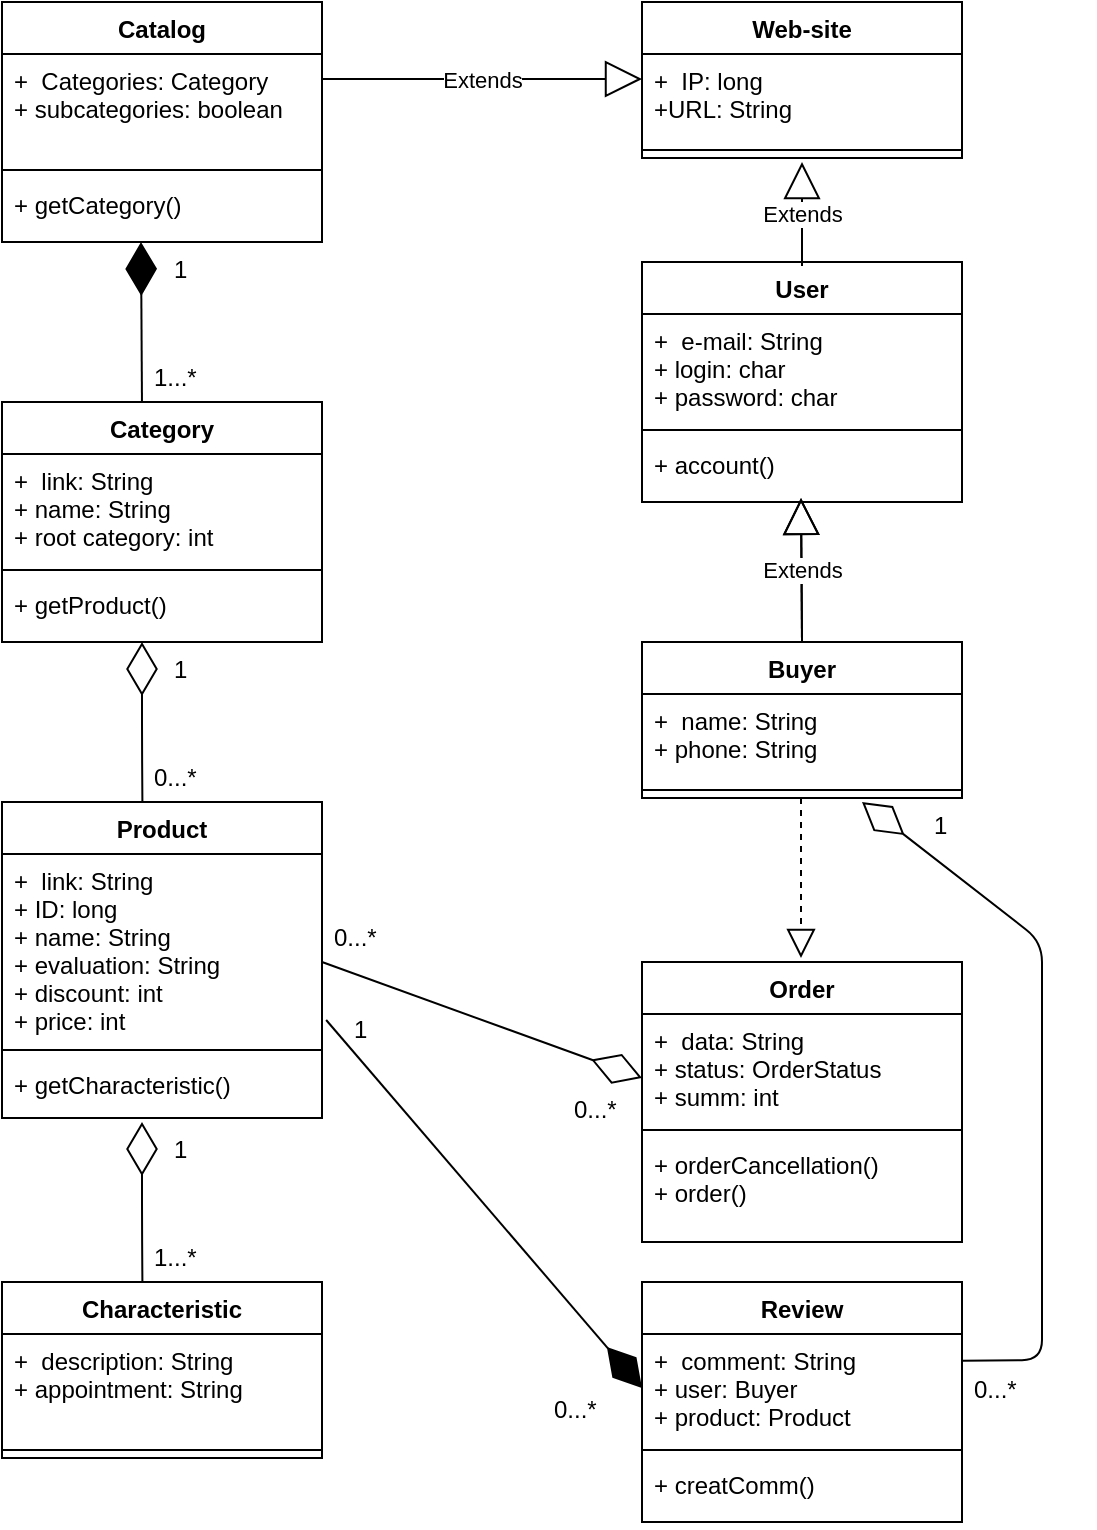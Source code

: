 <mxfile version="13.9.9" type="device"><diagram id="C5RBs43oDa-KdzZeNtuy" name="Page-1"><mxGraphModel dx="832" dy="990" grid="1" gridSize="10" guides="1" tooltips="1" connect="1" arrows="1" fold="1" page="1" pageScale="1" pageWidth="827" pageHeight="1169" math="0" shadow="0"><root><mxCell id="WIyWlLk6GJQsqaUBKTNV-0"/><mxCell id="WIyWlLk6GJQsqaUBKTNV-1" parent="WIyWlLk6GJQsqaUBKTNV-0"/><mxCell id="Lf8ODpUpWo83VYAqnGWF-0" value="Web-site" style="swimlane;fontStyle=1;align=center;verticalAlign=top;childLayout=stackLayout;horizontal=1;startSize=26;horizontalStack=0;resizeParent=1;resizeParentMax=0;resizeLast=0;collapsible=1;marginBottom=0;" vertex="1" parent="WIyWlLk6GJQsqaUBKTNV-1"><mxGeometry x="450" y="80" width="160" height="78" as="geometry"/></mxCell><mxCell id="Lf8ODpUpWo83VYAqnGWF-1" value="+  IP: long&#10;+URL: String" style="text;strokeColor=none;fillColor=none;align=left;verticalAlign=top;spacingLeft=4;spacingRight=4;overflow=hidden;rotatable=0;points=[[0,0.5],[1,0.5]];portConstraint=eastwest;" vertex="1" parent="Lf8ODpUpWo83VYAqnGWF-0"><mxGeometry y="26" width="160" height="44" as="geometry"/></mxCell><mxCell id="Lf8ODpUpWo83VYAqnGWF-2" value="" style="line;strokeWidth=1;fillColor=none;align=left;verticalAlign=middle;spacingTop=-1;spacingLeft=3;spacingRight=3;rotatable=0;labelPosition=right;points=[];portConstraint=eastwest;" vertex="1" parent="Lf8ODpUpWo83VYAqnGWF-0"><mxGeometry y="70" width="160" height="8" as="geometry"/></mxCell><mxCell id="Lf8ODpUpWo83VYAqnGWF-4" value="Extends" style="endArrow=block;endSize=16;endFill=0;html=1;" edge="1" parent="WIyWlLk6GJQsqaUBKTNV-1"><mxGeometry width="160" relative="1" as="geometry"><mxPoint x="290" y="118.5" as="sourcePoint"/><mxPoint x="450" y="118.5" as="targetPoint"/></mxGeometry></mxCell><mxCell id="Lf8ODpUpWo83VYAqnGWF-8" value="" style="endArrow=diamondThin;endFill=1;endSize=24;html=1;" edge="1" parent="WIyWlLk6GJQsqaUBKTNV-1"><mxGeometry width="160" relative="1" as="geometry"><mxPoint x="200" y="282" as="sourcePoint"/><mxPoint x="199.5" y="200" as="targetPoint"/></mxGeometry></mxCell><mxCell id="Lf8ODpUpWo83VYAqnGWF-9" value="1" style="text;strokeColor=none;fillColor=none;align=left;verticalAlign=top;spacingLeft=4;spacingRight=4;overflow=hidden;rotatable=0;points=[[0,0.5],[1,0.5]];portConstraint=eastwest;" vertex="1" parent="WIyWlLk6GJQsqaUBKTNV-1"><mxGeometry x="210" y="200" width="20" height="26" as="geometry"/></mxCell><mxCell id="Lf8ODpUpWo83VYAqnGWF-10" value="1...*" style="text;strokeColor=none;fillColor=none;align=left;verticalAlign=top;spacingLeft=4;spacingRight=4;overflow=hidden;rotatable=0;points=[[0,0.5],[1,0.5]];portConstraint=eastwest;" vertex="1" parent="WIyWlLk6GJQsqaUBKTNV-1"><mxGeometry x="200" y="254" width="40" height="26" as="geometry"/></mxCell><mxCell id="Lf8ODpUpWo83VYAqnGWF-16" value="Catalog" style="swimlane;fontStyle=1;align=center;verticalAlign=top;childLayout=stackLayout;horizontal=1;startSize=26;horizontalStack=0;resizeParent=1;resizeParentMax=0;resizeLast=0;collapsible=1;marginBottom=0;" vertex="1" parent="WIyWlLk6GJQsqaUBKTNV-1"><mxGeometry x="130" y="80" width="160" height="120" as="geometry"/></mxCell><mxCell id="Lf8ODpUpWo83VYAqnGWF-17" value="+  Categories: Category&#10;+ subcategories: boolean" style="text;strokeColor=none;fillColor=none;align=left;verticalAlign=top;spacingLeft=4;spacingRight=4;overflow=hidden;rotatable=0;points=[[0,0.5],[1,0.5]];portConstraint=eastwest;" vertex="1" parent="Lf8ODpUpWo83VYAqnGWF-16"><mxGeometry y="26" width="160" height="54" as="geometry"/></mxCell><mxCell id="Lf8ODpUpWo83VYAqnGWF-18" value="" style="line;strokeWidth=1;fillColor=none;align=left;verticalAlign=middle;spacingTop=-1;spacingLeft=3;spacingRight=3;rotatable=0;labelPosition=right;points=[];portConstraint=eastwest;" vertex="1" parent="Lf8ODpUpWo83VYAqnGWF-16"><mxGeometry y="80" width="160" height="8" as="geometry"/></mxCell><mxCell id="Lf8ODpUpWo83VYAqnGWF-19" value="+ getCategory()" style="text;strokeColor=none;fillColor=none;align=left;verticalAlign=top;spacingLeft=4;spacingRight=4;overflow=hidden;rotatable=0;points=[[0,0.5],[1,0.5]];portConstraint=eastwest;" vertex="1" parent="Lf8ODpUpWo83VYAqnGWF-16"><mxGeometry y="88" width="160" height="32" as="geometry"/></mxCell><mxCell id="Lf8ODpUpWo83VYAqnGWF-20" value="Category" style="swimlane;fontStyle=1;align=center;verticalAlign=top;childLayout=stackLayout;horizontal=1;startSize=26;horizontalStack=0;resizeParent=1;resizeParentMax=0;resizeLast=0;collapsible=1;marginBottom=0;" vertex="1" parent="WIyWlLk6GJQsqaUBKTNV-1"><mxGeometry x="130" y="280" width="160" height="120" as="geometry"/></mxCell><mxCell id="Lf8ODpUpWo83VYAqnGWF-21" value="+  link: String&#10;+ name: String&#10;+ root category: int" style="text;strokeColor=none;fillColor=none;align=left;verticalAlign=top;spacingLeft=4;spacingRight=4;overflow=hidden;rotatable=0;points=[[0,0.5],[1,0.5]];portConstraint=eastwest;" vertex="1" parent="Lf8ODpUpWo83VYAqnGWF-20"><mxGeometry y="26" width="160" height="54" as="geometry"/></mxCell><mxCell id="Lf8ODpUpWo83VYAqnGWF-22" value="" style="line;strokeWidth=1;fillColor=none;align=left;verticalAlign=middle;spacingTop=-1;spacingLeft=3;spacingRight=3;rotatable=0;labelPosition=right;points=[];portConstraint=eastwest;" vertex="1" parent="Lf8ODpUpWo83VYAqnGWF-20"><mxGeometry y="80" width="160" height="8" as="geometry"/></mxCell><mxCell id="Lf8ODpUpWo83VYAqnGWF-23" value="+ getProduct()" style="text;strokeColor=none;fillColor=none;align=left;verticalAlign=top;spacingLeft=4;spacingRight=4;overflow=hidden;rotatable=0;points=[[0,0.5],[1,0.5]];portConstraint=eastwest;" vertex="1" parent="Lf8ODpUpWo83VYAqnGWF-20"><mxGeometry y="88" width="160" height="32" as="geometry"/></mxCell><mxCell id="Lf8ODpUpWo83VYAqnGWF-24" value="Product" style="swimlane;fontStyle=1;align=center;verticalAlign=top;childLayout=stackLayout;horizontal=1;startSize=26;horizontalStack=0;resizeParent=1;resizeParentMax=0;resizeLast=0;collapsible=1;marginBottom=0;" vertex="1" parent="WIyWlLk6GJQsqaUBKTNV-1"><mxGeometry x="130" y="480" width="160" height="158" as="geometry"/></mxCell><mxCell id="Lf8ODpUpWo83VYAqnGWF-25" value="+  link: String&#10;+ ID: long&#10;+ name: String&#10;+ evaluation: String&#10;+ discount: int&#10;+ price: int&#10;" style="text;strokeColor=none;fillColor=none;align=left;verticalAlign=top;spacingLeft=4;spacingRight=4;overflow=hidden;rotatable=0;points=[[0,0.5],[1,0.5]];portConstraint=eastwest;" vertex="1" parent="Lf8ODpUpWo83VYAqnGWF-24"><mxGeometry y="26" width="160" height="94" as="geometry"/></mxCell><mxCell id="Lf8ODpUpWo83VYAqnGWF-26" value="" style="line;strokeWidth=1;fillColor=none;align=left;verticalAlign=middle;spacingTop=-1;spacingLeft=3;spacingRight=3;rotatable=0;labelPosition=right;points=[];portConstraint=eastwest;" vertex="1" parent="Lf8ODpUpWo83VYAqnGWF-24"><mxGeometry y="120" width="160" height="8" as="geometry"/></mxCell><mxCell id="Lf8ODpUpWo83VYAqnGWF-27" value="+ getCharacteristic()" style="text;strokeColor=none;fillColor=none;align=left;verticalAlign=top;spacingLeft=4;spacingRight=4;overflow=hidden;rotatable=0;points=[[0,0.5],[1,0.5]];portConstraint=eastwest;" vertex="1" parent="Lf8ODpUpWo83VYAqnGWF-24"><mxGeometry y="128" width="160" height="30" as="geometry"/></mxCell><mxCell id="Lf8ODpUpWo83VYAqnGWF-28" value="" style="endArrow=diamondThin;endFill=0;endSize=24;html=1;exitX=0.005;exitY=1.004;exitDx=0;exitDy=0;exitPerimeter=0;" edge="1" parent="WIyWlLk6GJQsqaUBKTNV-1" source="Lf8ODpUpWo83VYAqnGWF-30"><mxGeometry width="160" relative="1" as="geometry"><mxPoint x="200" y="490" as="sourcePoint"/><mxPoint x="200" y="400" as="targetPoint"/><Array as="points"><mxPoint x="200" y="450"/></Array></mxGeometry></mxCell><mxCell id="Lf8ODpUpWo83VYAqnGWF-29" value="1" style="text;strokeColor=none;fillColor=none;align=left;verticalAlign=top;spacingLeft=4;spacingRight=4;overflow=hidden;rotatable=0;points=[[0,0.5],[1,0.5]];portConstraint=eastwest;" vertex="1" parent="WIyWlLk6GJQsqaUBKTNV-1"><mxGeometry x="210" y="400" width="20" height="26" as="geometry"/></mxCell><mxCell id="Lf8ODpUpWo83VYAqnGWF-30" value="0...*" style="text;strokeColor=none;fillColor=none;align=left;verticalAlign=top;spacingLeft=4;spacingRight=4;overflow=hidden;rotatable=0;points=[[0,0.5],[1,0.5]];portConstraint=eastwest;" vertex="1" parent="WIyWlLk6GJQsqaUBKTNV-1"><mxGeometry x="200" y="454" width="40" height="26" as="geometry"/></mxCell><mxCell id="Lf8ODpUpWo83VYAqnGWF-32" value="Characteristic" style="swimlane;fontStyle=1;align=center;verticalAlign=top;childLayout=stackLayout;horizontal=1;startSize=26;horizontalStack=0;resizeParent=1;resizeParentMax=0;resizeLast=0;collapsible=1;marginBottom=0;" vertex="1" parent="WIyWlLk6GJQsqaUBKTNV-1"><mxGeometry x="130" y="720" width="160" height="88" as="geometry"/></mxCell><mxCell id="Lf8ODpUpWo83VYAqnGWF-33" value="+  description: String&#10;+ appointment: String&#10;" style="text;strokeColor=none;fillColor=none;align=left;verticalAlign=top;spacingLeft=4;spacingRight=4;overflow=hidden;rotatable=0;points=[[0,0.5],[1,0.5]];portConstraint=eastwest;" vertex="1" parent="Lf8ODpUpWo83VYAqnGWF-32"><mxGeometry y="26" width="160" height="54" as="geometry"/></mxCell><mxCell id="Lf8ODpUpWo83VYAqnGWF-34" value="" style="line;strokeWidth=1;fillColor=none;align=left;verticalAlign=middle;spacingTop=-1;spacingLeft=3;spacingRight=3;rotatable=0;labelPosition=right;points=[];portConstraint=eastwest;" vertex="1" parent="Lf8ODpUpWo83VYAqnGWF-32"><mxGeometry y="80" width="160" height="8" as="geometry"/></mxCell><mxCell id="Lf8ODpUpWo83VYAqnGWF-36" value="" style="endArrow=diamondThin;endFill=0;endSize=24;html=1;exitX=0.005;exitY=1.004;exitDx=0;exitDy=0;exitPerimeter=0;" edge="1" parent="WIyWlLk6GJQsqaUBKTNV-1" source="Lf8ODpUpWo83VYAqnGWF-38"><mxGeometry width="160" relative="1" as="geometry"><mxPoint x="200" y="730" as="sourcePoint"/><mxPoint x="200" y="640" as="targetPoint"/><Array as="points"><mxPoint x="200" y="690"/></Array></mxGeometry></mxCell><mxCell id="Lf8ODpUpWo83VYAqnGWF-37" value="1" style="text;strokeColor=none;fillColor=none;align=left;verticalAlign=top;spacingLeft=4;spacingRight=4;overflow=hidden;rotatable=0;points=[[0,0.5],[1,0.5]];portConstraint=eastwest;" vertex="1" parent="WIyWlLk6GJQsqaUBKTNV-1"><mxGeometry x="210" y="640" width="40" height="26" as="geometry"/></mxCell><mxCell id="Lf8ODpUpWo83VYAqnGWF-38" value="1...*" style="text;strokeColor=none;fillColor=none;align=left;verticalAlign=top;spacingLeft=4;spacingRight=4;overflow=hidden;rotatable=0;points=[[0,0.5],[1,0.5]];portConstraint=eastwest;" vertex="1" parent="WIyWlLk6GJQsqaUBKTNV-1"><mxGeometry x="200" y="694" width="40" height="26" as="geometry"/></mxCell><mxCell id="Lf8ODpUpWo83VYAqnGWF-48" value="Extends" style="endArrow=block;endSize=16;endFill=0;html=1;" edge="1" parent="WIyWlLk6GJQsqaUBKTNV-1"><mxGeometry width="160" relative="1" as="geometry"><mxPoint x="530" y="400" as="sourcePoint"/><mxPoint x="529.5" y="328" as="targetPoint"/></mxGeometry></mxCell><mxCell id="Lf8ODpUpWo83VYAqnGWF-49" value="Buyer" style="swimlane;fontStyle=1;align=center;verticalAlign=top;childLayout=stackLayout;horizontal=1;startSize=26;horizontalStack=0;resizeParent=1;resizeParentMax=0;resizeLast=0;collapsible=1;marginBottom=0;" vertex="1" parent="WIyWlLk6GJQsqaUBKTNV-1"><mxGeometry x="450" y="400" width="160" height="78" as="geometry"/></mxCell><mxCell id="Lf8ODpUpWo83VYAqnGWF-50" value="Extends" style="endArrow=block;endSize=16;endFill=0;html=1;" edge="1" parent="Lf8ODpUpWo83VYAqnGWF-49"><mxGeometry width="160" relative="1" as="geometry"><mxPoint x="80" as="sourcePoint"/><mxPoint x="79.5" y="-72" as="targetPoint"/></mxGeometry></mxCell><mxCell id="Lf8ODpUpWo83VYAqnGWF-51" value="+  name: String&#10;+ phone: String&#10;" style="text;strokeColor=none;fillColor=none;align=left;verticalAlign=top;spacingLeft=4;spacingRight=4;overflow=hidden;rotatable=0;points=[[0,0.5],[1,0.5]];portConstraint=eastwest;" vertex="1" parent="Lf8ODpUpWo83VYAqnGWF-49"><mxGeometry y="26" width="160" height="44" as="geometry"/></mxCell><mxCell id="Lf8ODpUpWo83VYAqnGWF-52" value="" style="line;strokeWidth=1;fillColor=none;align=left;verticalAlign=middle;spacingTop=-1;spacingLeft=3;spacingRight=3;rotatable=0;labelPosition=right;points=[];portConstraint=eastwest;" vertex="1" parent="Lf8ODpUpWo83VYAqnGWF-49"><mxGeometry y="70" width="160" height="8" as="geometry"/></mxCell><mxCell id="Lf8ODpUpWo83VYAqnGWF-57" value="" style="endArrow=block;dashed=1;endFill=0;endSize=12;html=1;" edge="1" parent="WIyWlLk6GJQsqaUBKTNV-1"><mxGeometry width="160" relative="1" as="geometry"><mxPoint x="529.5" y="478" as="sourcePoint"/><mxPoint x="529.5" y="558" as="targetPoint"/></mxGeometry></mxCell><mxCell id="Lf8ODpUpWo83VYAqnGWF-58" value="" style="endArrow=diamondThin;endFill=0;endSize=24;html=1;entryX=0;entryY=0.5;entryDx=0;entryDy=0;" edge="1" parent="WIyWlLk6GJQsqaUBKTNV-1"><mxGeometry width="160" relative="1" as="geometry"><mxPoint x="290" y="560" as="sourcePoint"/><mxPoint x="450" y="618" as="targetPoint"/></mxGeometry></mxCell><mxCell id="Lf8ODpUpWo83VYAqnGWF-59" value="0...*" style="text;strokeColor=none;fillColor=none;align=left;verticalAlign=top;spacingLeft=4;spacingRight=4;overflow=hidden;rotatable=0;points=[[0,0.5],[1,0.5]];portConstraint=eastwest;" vertex="1" parent="WIyWlLk6GJQsqaUBKTNV-1"><mxGeometry x="290" y="534" width="40" height="26" as="geometry"/></mxCell><mxCell id="Lf8ODpUpWo83VYAqnGWF-60" value="0...*" style="text;strokeColor=none;fillColor=none;align=left;verticalAlign=top;spacingLeft=4;spacingRight=4;overflow=hidden;rotatable=0;points=[[0,0.5],[1,0.5]];portConstraint=eastwest;" vertex="1" parent="WIyWlLk6GJQsqaUBKTNV-1"><mxGeometry x="410" y="620" width="40" height="26" as="geometry"/></mxCell><mxCell id="Lf8ODpUpWo83VYAqnGWF-68" value="Order" style="swimlane;fontStyle=1;align=center;verticalAlign=top;childLayout=stackLayout;horizontal=1;startSize=26;horizontalStack=0;resizeParent=1;resizeParentMax=0;resizeLast=0;collapsible=1;marginBottom=0;" vertex="1" parent="WIyWlLk6GJQsqaUBKTNV-1"><mxGeometry x="450" y="560" width="160" height="140" as="geometry"/></mxCell><mxCell id="Lf8ODpUpWo83VYAqnGWF-69" value="+  data: String&#10;+ status: OrderStatus&#10;+ summ: int" style="text;strokeColor=none;fillColor=none;align=left;verticalAlign=top;spacingLeft=4;spacingRight=4;overflow=hidden;rotatable=0;points=[[0,0.5],[1,0.5]];portConstraint=eastwest;" vertex="1" parent="Lf8ODpUpWo83VYAqnGWF-68"><mxGeometry y="26" width="160" height="54" as="geometry"/></mxCell><mxCell id="Lf8ODpUpWo83VYAqnGWF-70" value="" style="line;strokeWidth=1;fillColor=none;align=left;verticalAlign=middle;spacingTop=-1;spacingLeft=3;spacingRight=3;rotatable=0;labelPosition=right;points=[];portConstraint=eastwest;" vertex="1" parent="Lf8ODpUpWo83VYAqnGWF-68"><mxGeometry y="80" width="160" height="8" as="geometry"/></mxCell><mxCell id="Lf8ODpUpWo83VYAqnGWF-71" value="+ orderCancellation()&#10;+ order()" style="text;strokeColor=none;fillColor=none;align=left;verticalAlign=top;spacingLeft=4;spacingRight=4;overflow=hidden;rotatable=0;points=[[0,0.5],[1,0.5]];portConstraint=eastwest;" vertex="1" parent="Lf8ODpUpWo83VYAqnGWF-68"><mxGeometry y="88" width="160" height="52" as="geometry"/></mxCell><mxCell id="Lf8ODpUpWo83VYAqnGWF-76" value="" style="endArrow=diamondThin;endFill=1;endSize=24;html=1;exitX=1.013;exitY=0.883;exitDx=0;exitDy=0;exitPerimeter=0;entryX=0;entryY=0.5;entryDx=0;entryDy=0;" edge="1" parent="WIyWlLk6GJQsqaUBKTNV-1" source="Lf8ODpUpWo83VYAqnGWF-25"><mxGeometry width="160" relative="1" as="geometry"><mxPoint x="310" y="690" as="sourcePoint"/><mxPoint x="450" y="773" as="targetPoint"/></mxGeometry></mxCell><mxCell id="Lf8ODpUpWo83VYAqnGWF-77" value="0...*" style="text;strokeColor=none;fillColor=none;align=left;verticalAlign=top;spacingLeft=4;spacingRight=4;overflow=hidden;rotatable=0;points=[[0,0.5],[1,0.5]];portConstraint=eastwest;" vertex="1" parent="WIyWlLk6GJQsqaUBKTNV-1"><mxGeometry x="400" y="770" width="40" height="26" as="geometry"/></mxCell><mxCell id="Lf8ODpUpWo83VYAqnGWF-78" value="1" style="text;strokeColor=none;fillColor=none;align=left;verticalAlign=top;spacingLeft=4;spacingRight=4;overflow=hidden;rotatable=0;points=[[0,0.5],[1,0.5]];portConstraint=eastwest;" vertex="1" parent="WIyWlLk6GJQsqaUBKTNV-1"><mxGeometry x="300" y="580" width="40" height="26" as="geometry"/></mxCell><mxCell id="Lf8ODpUpWo83VYAqnGWF-80" value="" style="endArrow=diamondThin;endFill=0;endSize=24;html=1;" edge="1" parent="WIyWlLk6GJQsqaUBKTNV-1"><mxGeometry width="160" relative="1" as="geometry"><mxPoint x="610" y="759.41" as="sourcePoint"/><mxPoint x="560" y="480" as="targetPoint"/><Array as="points"><mxPoint x="650" y="759"/><mxPoint x="650" y="550"/></Array></mxGeometry></mxCell><mxCell id="Lf8ODpUpWo83VYAqnGWF-81" value="0...*" style="text;strokeColor=none;fillColor=none;align=left;verticalAlign=top;spacingLeft=4;spacingRight=4;overflow=hidden;rotatable=0;points=[[0,0.5],[1,0.5]];portConstraint=eastwest;" vertex="1" parent="WIyWlLk6GJQsqaUBKTNV-1"><mxGeometry x="610" y="760" width="40" height="26" as="geometry"/></mxCell><mxCell id="Lf8ODpUpWo83VYAqnGWF-82" value="1" style="text;strokeColor=none;fillColor=none;align=left;verticalAlign=top;spacingLeft=4;spacingRight=4;overflow=hidden;rotatable=0;points=[[0,0.5],[1,0.5]];portConstraint=eastwest;" vertex="1" parent="WIyWlLk6GJQsqaUBKTNV-1"><mxGeometry x="590" y="478" width="40" height="26" as="geometry"/></mxCell><mxCell id="Lf8ODpUpWo83VYAqnGWF-86" value="Review" style="swimlane;fontStyle=1;align=center;verticalAlign=top;childLayout=stackLayout;horizontal=1;startSize=26;horizontalStack=0;resizeParent=1;resizeParentMax=0;resizeLast=0;collapsible=1;marginBottom=0;" vertex="1" parent="WIyWlLk6GJQsqaUBKTNV-1"><mxGeometry x="450" y="720" width="160" height="120" as="geometry"/></mxCell><mxCell id="Lf8ODpUpWo83VYAqnGWF-87" value="+  comment: String&#10;+ user: Buyer&#10;+ product: Product" style="text;strokeColor=none;fillColor=none;align=left;verticalAlign=top;spacingLeft=4;spacingRight=4;overflow=hidden;rotatable=0;points=[[0,0.5],[1,0.5]];portConstraint=eastwest;" vertex="1" parent="Lf8ODpUpWo83VYAqnGWF-86"><mxGeometry y="26" width="160" height="54" as="geometry"/></mxCell><mxCell id="Lf8ODpUpWo83VYAqnGWF-88" value="" style="line;strokeWidth=1;fillColor=none;align=left;verticalAlign=middle;spacingTop=-1;spacingLeft=3;spacingRight=3;rotatable=0;labelPosition=right;points=[];portConstraint=eastwest;" vertex="1" parent="Lf8ODpUpWo83VYAqnGWF-86"><mxGeometry y="80" width="160" height="8" as="geometry"/></mxCell><mxCell id="Lf8ODpUpWo83VYAqnGWF-89" value="+ creatComm()" style="text;strokeColor=none;fillColor=none;align=left;verticalAlign=top;spacingLeft=4;spacingRight=4;overflow=hidden;rotatable=0;points=[[0,0.5],[1,0.5]];portConstraint=eastwest;" vertex="1" parent="Lf8ODpUpWo83VYAqnGWF-86"><mxGeometry y="88" width="160" height="32" as="geometry"/></mxCell><mxCell id="Lf8ODpUpWo83VYAqnGWF-94" value="User" style="swimlane;fontStyle=1;align=center;verticalAlign=top;childLayout=stackLayout;horizontal=1;startSize=26;horizontalStack=0;resizeParent=1;resizeParentMax=0;resizeLast=0;collapsible=1;marginBottom=0;" vertex="1" parent="WIyWlLk6GJQsqaUBKTNV-1"><mxGeometry x="450" y="210" width="160" height="120" as="geometry"/></mxCell><mxCell id="Lf8ODpUpWo83VYAqnGWF-95" value="+  e-mail: String&#10;+ login: char&#10;+ password: char" style="text;strokeColor=none;fillColor=none;align=left;verticalAlign=top;spacingLeft=4;spacingRight=4;overflow=hidden;rotatable=0;points=[[0,0.5],[1,0.5]];portConstraint=eastwest;" vertex="1" parent="Lf8ODpUpWo83VYAqnGWF-94"><mxGeometry y="26" width="160" height="54" as="geometry"/></mxCell><mxCell id="Lf8ODpUpWo83VYAqnGWF-96" value="" style="line;strokeWidth=1;fillColor=none;align=left;verticalAlign=middle;spacingTop=-1;spacingLeft=3;spacingRight=3;rotatable=0;labelPosition=right;points=[];portConstraint=eastwest;" vertex="1" parent="Lf8ODpUpWo83VYAqnGWF-94"><mxGeometry y="80" width="160" height="8" as="geometry"/></mxCell><mxCell id="Lf8ODpUpWo83VYAqnGWF-97" value="+ account()" style="text;strokeColor=none;fillColor=none;align=left;verticalAlign=top;spacingLeft=4;spacingRight=4;overflow=hidden;rotatable=0;points=[[0,0.5],[1,0.5]];portConstraint=eastwest;" vertex="1" parent="Lf8ODpUpWo83VYAqnGWF-94"><mxGeometry y="88" width="160" height="32" as="geometry"/></mxCell><mxCell id="Lf8ODpUpWo83VYAqnGWF-98" value="Extends" style="endArrow=block;endSize=16;endFill=0;html=1;" edge="1" parent="WIyWlLk6GJQsqaUBKTNV-1"><mxGeometry width="160" relative="1" as="geometry"><mxPoint x="530" y="212" as="sourcePoint"/><mxPoint x="530" y="160" as="targetPoint"/></mxGeometry></mxCell></root></mxGraphModel></diagram></mxfile>